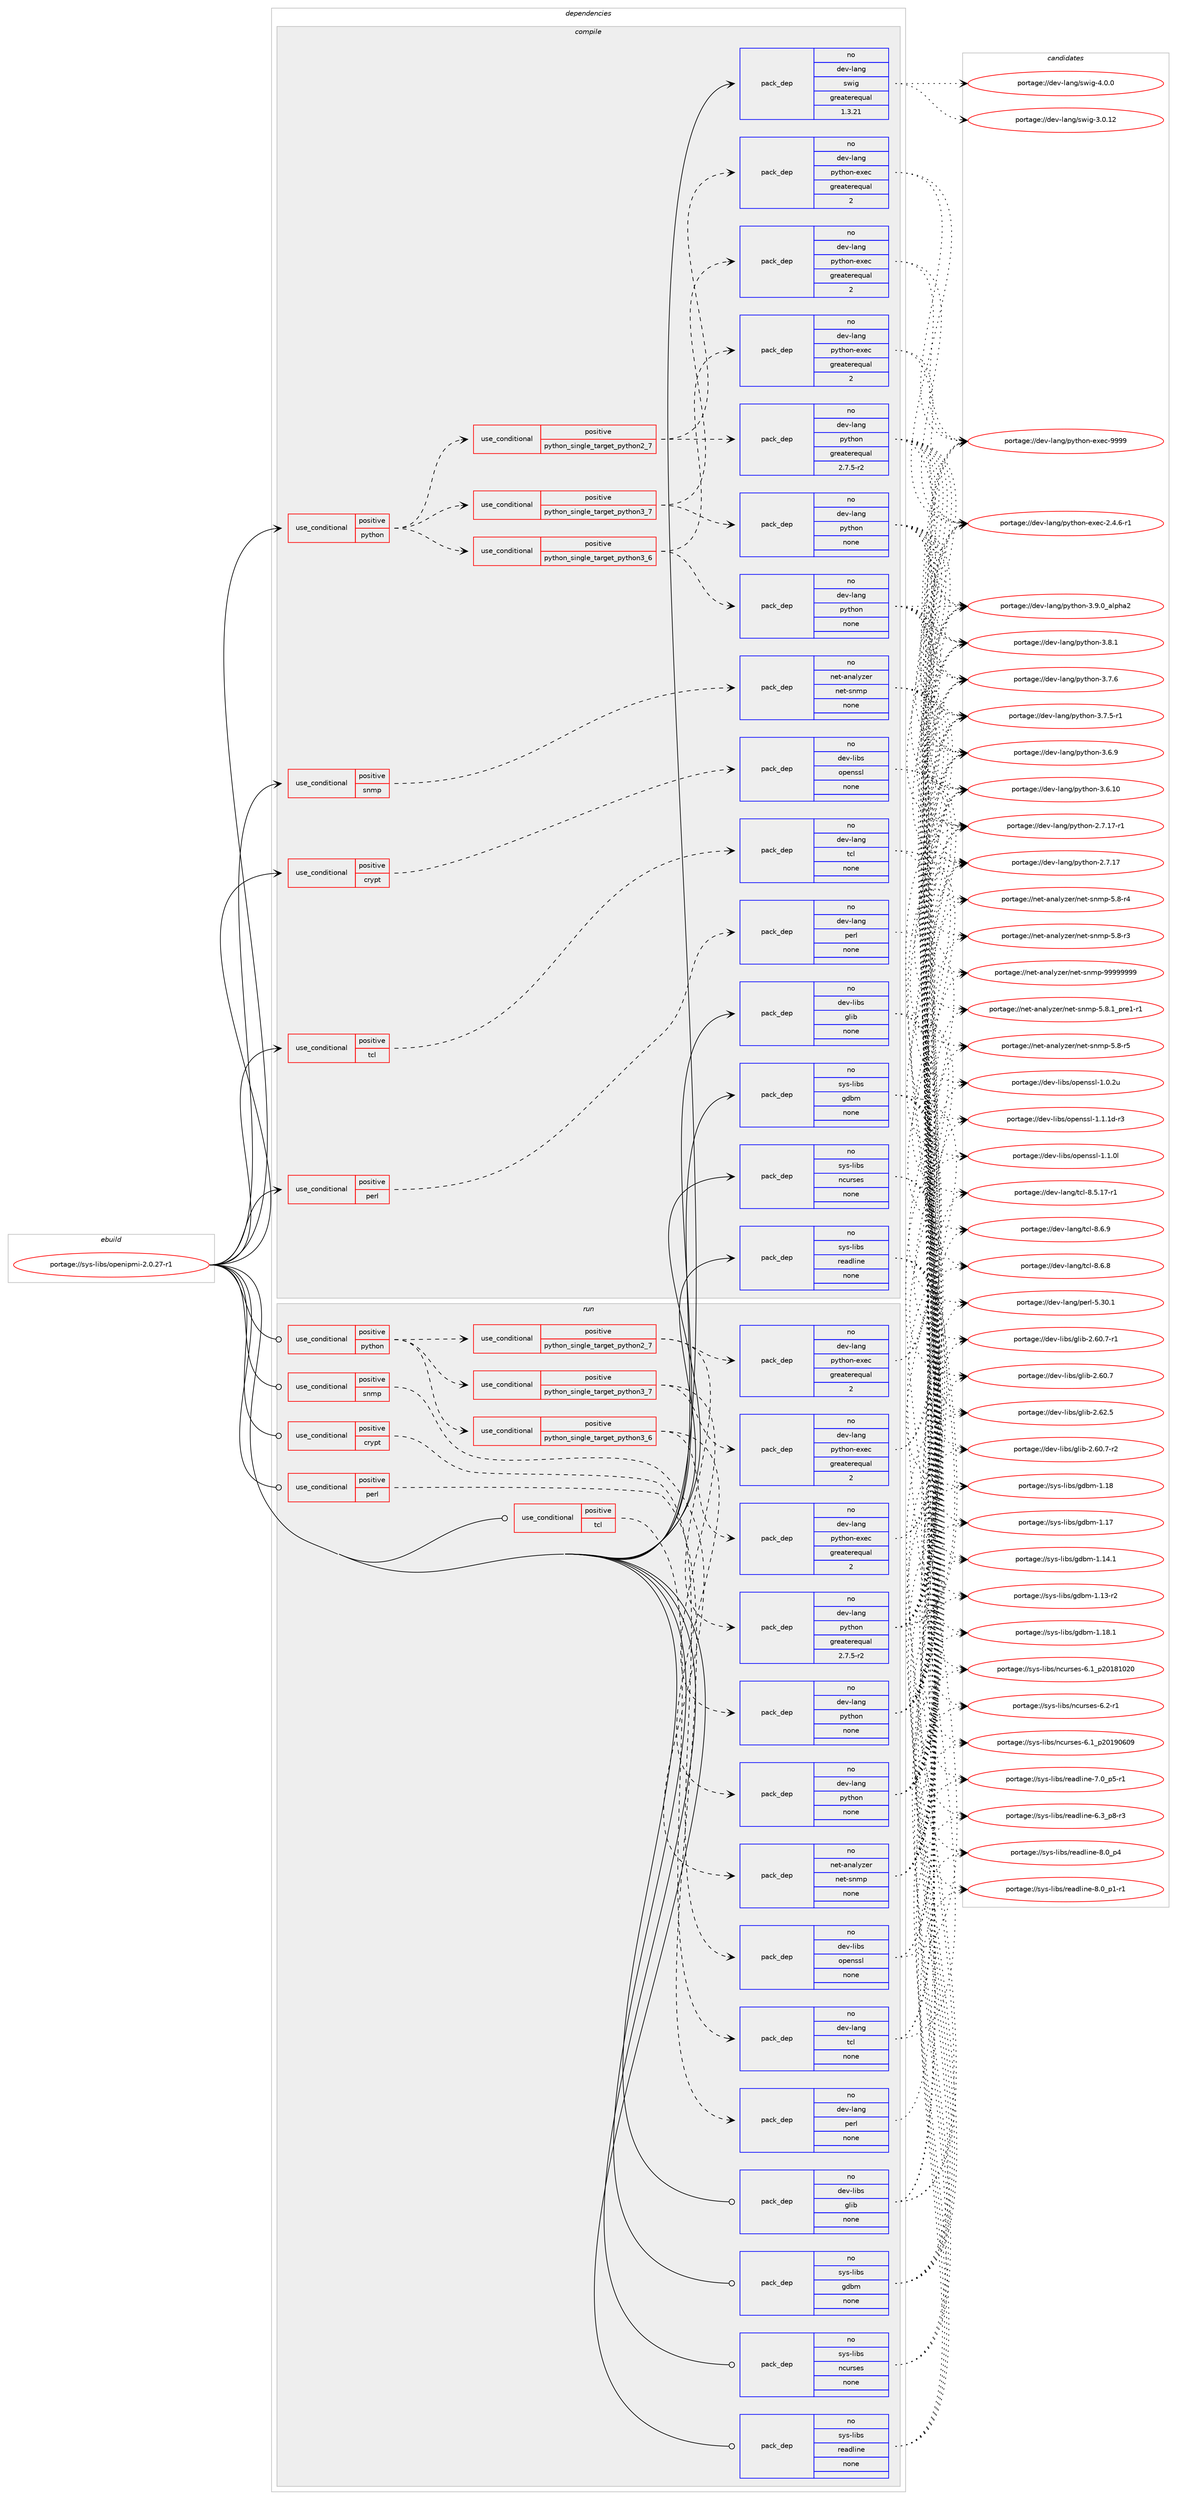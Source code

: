 digraph prolog {

# *************
# Graph options
# *************

newrank=true;
concentrate=true;
compound=true;
graph [rankdir=LR,fontname=Helvetica,fontsize=10,ranksep=1.5];#, ranksep=2.5, nodesep=0.2];
edge  [arrowhead=vee];
node  [fontname=Helvetica,fontsize=10];

# **********
# The ebuild
# **********

subgraph cluster_leftcol {
color=gray;
rank=same;
label=<<i>ebuild</i>>;
id [label="portage://sys-libs/openipmi-2.0.27-r1", color=red, width=4, href="../sys-libs/openipmi-2.0.27-r1.svg"];
}

# ****************
# The dependencies
# ****************

subgraph cluster_midcol {
color=gray;
label=<<i>dependencies</i>>;
subgraph cluster_compile {
fillcolor="#eeeeee";
style=filled;
label=<<i>compile</i>>;
subgraph cond5184 {
dependency29514 [label=<<TABLE BORDER="0" CELLBORDER="1" CELLSPACING="0" CELLPADDING="4"><TR><TD ROWSPAN="3" CELLPADDING="10">use_conditional</TD></TR><TR><TD>positive</TD></TR><TR><TD>crypt</TD></TR></TABLE>>, shape=none, color=red];
subgraph pack23603 {
dependency29515 [label=<<TABLE BORDER="0" CELLBORDER="1" CELLSPACING="0" CELLPADDING="4" WIDTH="220"><TR><TD ROWSPAN="6" CELLPADDING="30">pack_dep</TD></TR><TR><TD WIDTH="110">no</TD></TR><TR><TD>dev-libs</TD></TR><TR><TD>openssl</TD></TR><TR><TD>none</TD></TR><TR><TD></TD></TR></TABLE>>, shape=none, color=blue];
}
dependency29514:e -> dependency29515:w [weight=20,style="dashed",arrowhead="vee"];
}
id:e -> dependency29514:w [weight=20,style="solid",arrowhead="vee"];
subgraph cond5185 {
dependency29516 [label=<<TABLE BORDER="0" CELLBORDER="1" CELLSPACING="0" CELLPADDING="4"><TR><TD ROWSPAN="3" CELLPADDING="10">use_conditional</TD></TR><TR><TD>positive</TD></TR><TR><TD>perl</TD></TR></TABLE>>, shape=none, color=red];
subgraph pack23604 {
dependency29517 [label=<<TABLE BORDER="0" CELLBORDER="1" CELLSPACING="0" CELLPADDING="4" WIDTH="220"><TR><TD ROWSPAN="6" CELLPADDING="30">pack_dep</TD></TR><TR><TD WIDTH="110">no</TD></TR><TR><TD>dev-lang</TD></TR><TR><TD>perl</TD></TR><TR><TD>none</TD></TR><TR><TD></TD></TR></TABLE>>, shape=none, color=blue];
}
dependency29516:e -> dependency29517:w [weight=20,style="dashed",arrowhead="vee"];
}
id:e -> dependency29516:w [weight=20,style="solid",arrowhead="vee"];
subgraph cond5186 {
dependency29518 [label=<<TABLE BORDER="0" CELLBORDER="1" CELLSPACING="0" CELLPADDING="4"><TR><TD ROWSPAN="3" CELLPADDING="10">use_conditional</TD></TR><TR><TD>positive</TD></TR><TR><TD>python</TD></TR></TABLE>>, shape=none, color=red];
subgraph cond5187 {
dependency29519 [label=<<TABLE BORDER="0" CELLBORDER="1" CELLSPACING="0" CELLPADDING="4"><TR><TD ROWSPAN="3" CELLPADDING="10">use_conditional</TD></TR><TR><TD>positive</TD></TR><TR><TD>python_single_target_python2_7</TD></TR></TABLE>>, shape=none, color=red];
subgraph pack23605 {
dependency29520 [label=<<TABLE BORDER="0" CELLBORDER="1" CELLSPACING="0" CELLPADDING="4" WIDTH="220"><TR><TD ROWSPAN="6" CELLPADDING="30">pack_dep</TD></TR><TR><TD WIDTH="110">no</TD></TR><TR><TD>dev-lang</TD></TR><TR><TD>python</TD></TR><TR><TD>greaterequal</TD></TR><TR><TD>2.7.5-r2</TD></TR></TABLE>>, shape=none, color=blue];
}
dependency29519:e -> dependency29520:w [weight=20,style="dashed",arrowhead="vee"];
subgraph pack23606 {
dependency29521 [label=<<TABLE BORDER="0" CELLBORDER="1" CELLSPACING="0" CELLPADDING="4" WIDTH="220"><TR><TD ROWSPAN="6" CELLPADDING="30">pack_dep</TD></TR><TR><TD WIDTH="110">no</TD></TR><TR><TD>dev-lang</TD></TR><TR><TD>python-exec</TD></TR><TR><TD>greaterequal</TD></TR><TR><TD>2</TD></TR></TABLE>>, shape=none, color=blue];
}
dependency29519:e -> dependency29521:w [weight=20,style="dashed",arrowhead="vee"];
}
dependency29518:e -> dependency29519:w [weight=20,style="dashed",arrowhead="vee"];
subgraph cond5188 {
dependency29522 [label=<<TABLE BORDER="0" CELLBORDER="1" CELLSPACING="0" CELLPADDING="4"><TR><TD ROWSPAN="3" CELLPADDING="10">use_conditional</TD></TR><TR><TD>positive</TD></TR><TR><TD>python_single_target_python3_6</TD></TR></TABLE>>, shape=none, color=red];
subgraph pack23607 {
dependency29523 [label=<<TABLE BORDER="0" CELLBORDER="1" CELLSPACING="0" CELLPADDING="4" WIDTH="220"><TR><TD ROWSPAN="6" CELLPADDING="30">pack_dep</TD></TR><TR><TD WIDTH="110">no</TD></TR><TR><TD>dev-lang</TD></TR><TR><TD>python</TD></TR><TR><TD>none</TD></TR><TR><TD></TD></TR></TABLE>>, shape=none, color=blue];
}
dependency29522:e -> dependency29523:w [weight=20,style="dashed",arrowhead="vee"];
subgraph pack23608 {
dependency29524 [label=<<TABLE BORDER="0" CELLBORDER="1" CELLSPACING="0" CELLPADDING="4" WIDTH="220"><TR><TD ROWSPAN="6" CELLPADDING="30">pack_dep</TD></TR><TR><TD WIDTH="110">no</TD></TR><TR><TD>dev-lang</TD></TR><TR><TD>python-exec</TD></TR><TR><TD>greaterequal</TD></TR><TR><TD>2</TD></TR></TABLE>>, shape=none, color=blue];
}
dependency29522:e -> dependency29524:w [weight=20,style="dashed",arrowhead="vee"];
}
dependency29518:e -> dependency29522:w [weight=20,style="dashed",arrowhead="vee"];
subgraph cond5189 {
dependency29525 [label=<<TABLE BORDER="0" CELLBORDER="1" CELLSPACING="0" CELLPADDING="4"><TR><TD ROWSPAN="3" CELLPADDING="10">use_conditional</TD></TR><TR><TD>positive</TD></TR><TR><TD>python_single_target_python3_7</TD></TR></TABLE>>, shape=none, color=red];
subgraph pack23609 {
dependency29526 [label=<<TABLE BORDER="0" CELLBORDER="1" CELLSPACING="0" CELLPADDING="4" WIDTH="220"><TR><TD ROWSPAN="6" CELLPADDING="30">pack_dep</TD></TR><TR><TD WIDTH="110">no</TD></TR><TR><TD>dev-lang</TD></TR><TR><TD>python</TD></TR><TR><TD>none</TD></TR><TR><TD></TD></TR></TABLE>>, shape=none, color=blue];
}
dependency29525:e -> dependency29526:w [weight=20,style="dashed",arrowhead="vee"];
subgraph pack23610 {
dependency29527 [label=<<TABLE BORDER="0" CELLBORDER="1" CELLSPACING="0" CELLPADDING="4" WIDTH="220"><TR><TD ROWSPAN="6" CELLPADDING="30">pack_dep</TD></TR><TR><TD WIDTH="110">no</TD></TR><TR><TD>dev-lang</TD></TR><TR><TD>python-exec</TD></TR><TR><TD>greaterequal</TD></TR><TR><TD>2</TD></TR></TABLE>>, shape=none, color=blue];
}
dependency29525:e -> dependency29527:w [weight=20,style="dashed",arrowhead="vee"];
}
dependency29518:e -> dependency29525:w [weight=20,style="dashed",arrowhead="vee"];
}
id:e -> dependency29518:w [weight=20,style="solid",arrowhead="vee"];
subgraph cond5190 {
dependency29528 [label=<<TABLE BORDER="0" CELLBORDER="1" CELLSPACING="0" CELLPADDING="4"><TR><TD ROWSPAN="3" CELLPADDING="10">use_conditional</TD></TR><TR><TD>positive</TD></TR><TR><TD>snmp</TD></TR></TABLE>>, shape=none, color=red];
subgraph pack23611 {
dependency29529 [label=<<TABLE BORDER="0" CELLBORDER="1" CELLSPACING="0" CELLPADDING="4" WIDTH="220"><TR><TD ROWSPAN="6" CELLPADDING="30">pack_dep</TD></TR><TR><TD WIDTH="110">no</TD></TR><TR><TD>net-analyzer</TD></TR><TR><TD>net-snmp</TD></TR><TR><TD>none</TD></TR><TR><TD></TD></TR></TABLE>>, shape=none, color=blue];
}
dependency29528:e -> dependency29529:w [weight=20,style="dashed",arrowhead="vee"];
}
id:e -> dependency29528:w [weight=20,style="solid",arrowhead="vee"];
subgraph cond5191 {
dependency29530 [label=<<TABLE BORDER="0" CELLBORDER="1" CELLSPACING="0" CELLPADDING="4"><TR><TD ROWSPAN="3" CELLPADDING="10">use_conditional</TD></TR><TR><TD>positive</TD></TR><TR><TD>tcl</TD></TR></TABLE>>, shape=none, color=red];
subgraph pack23612 {
dependency29531 [label=<<TABLE BORDER="0" CELLBORDER="1" CELLSPACING="0" CELLPADDING="4" WIDTH="220"><TR><TD ROWSPAN="6" CELLPADDING="30">pack_dep</TD></TR><TR><TD WIDTH="110">no</TD></TR><TR><TD>dev-lang</TD></TR><TR><TD>tcl</TD></TR><TR><TD>none</TD></TR><TR><TD></TD></TR></TABLE>>, shape=none, color=blue];
}
dependency29530:e -> dependency29531:w [weight=20,style="dashed",arrowhead="vee"];
}
id:e -> dependency29530:w [weight=20,style="solid",arrowhead="vee"];
subgraph pack23613 {
dependency29532 [label=<<TABLE BORDER="0" CELLBORDER="1" CELLSPACING="0" CELLPADDING="4" WIDTH="220"><TR><TD ROWSPAN="6" CELLPADDING="30">pack_dep</TD></TR><TR><TD WIDTH="110">no</TD></TR><TR><TD>dev-lang</TD></TR><TR><TD>swig</TD></TR><TR><TD>greaterequal</TD></TR><TR><TD>1.3.21</TD></TR></TABLE>>, shape=none, color=blue];
}
id:e -> dependency29532:w [weight=20,style="solid",arrowhead="vee"];
subgraph pack23614 {
dependency29533 [label=<<TABLE BORDER="0" CELLBORDER="1" CELLSPACING="0" CELLPADDING="4" WIDTH="220"><TR><TD ROWSPAN="6" CELLPADDING="30">pack_dep</TD></TR><TR><TD WIDTH="110">no</TD></TR><TR><TD>dev-libs</TD></TR><TR><TD>glib</TD></TR><TR><TD>none</TD></TR><TR><TD></TD></TR></TABLE>>, shape=none, color=blue];
}
id:e -> dependency29533:w [weight=20,style="solid",arrowhead="vee"];
subgraph pack23615 {
dependency29534 [label=<<TABLE BORDER="0" CELLBORDER="1" CELLSPACING="0" CELLPADDING="4" WIDTH="220"><TR><TD ROWSPAN="6" CELLPADDING="30">pack_dep</TD></TR><TR><TD WIDTH="110">no</TD></TR><TR><TD>sys-libs</TD></TR><TR><TD>gdbm</TD></TR><TR><TD>none</TD></TR><TR><TD></TD></TR></TABLE>>, shape=none, color=blue];
}
id:e -> dependency29534:w [weight=20,style="solid",arrowhead="vee"];
subgraph pack23616 {
dependency29535 [label=<<TABLE BORDER="0" CELLBORDER="1" CELLSPACING="0" CELLPADDING="4" WIDTH="220"><TR><TD ROWSPAN="6" CELLPADDING="30">pack_dep</TD></TR><TR><TD WIDTH="110">no</TD></TR><TR><TD>sys-libs</TD></TR><TR><TD>ncurses</TD></TR><TR><TD>none</TD></TR><TR><TD></TD></TR></TABLE>>, shape=none, color=blue];
}
id:e -> dependency29535:w [weight=20,style="solid",arrowhead="vee"];
subgraph pack23617 {
dependency29536 [label=<<TABLE BORDER="0" CELLBORDER="1" CELLSPACING="0" CELLPADDING="4" WIDTH="220"><TR><TD ROWSPAN="6" CELLPADDING="30">pack_dep</TD></TR><TR><TD WIDTH="110">no</TD></TR><TR><TD>sys-libs</TD></TR><TR><TD>readline</TD></TR><TR><TD>none</TD></TR><TR><TD></TD></TR></TABLE>>, shape=none, color=blue];
}
id:e -> dependency29536:w [weight=20,style="solid",arrowhead="vee"];
}
subgraph cluster_compileandrun {
fillcolor="#eeeeee";
style=filled;
label=<<i>compile and run</i>>;
}
subgraph cluster_run {
fillcolor="#eeeeee";
style=filled;
label=<<i>run</i>>;
subgraph cond5192 {
dependency29537 [label=<<TABLE BORDER="0" CELLBORDER="1" CELLSPACING="0" CELLPADDING="4"><TR><TD ROWSPAN="3" CELLPADDING="10">use_conditional</TD></TR><TR><TD>positive</TD></TR><TR><TD>crypt</TD></TR></TABLE>>, shape=none, color=red];
subgraph pack23618 {
dependency29538 [label=<<TABLE BORDER="0" CELLBORDER="1" CELLSPACING="0" CELLPADDING="4" WIDTH="220"><TR><TD ROWSPAN="6" CELLPADDING="30">pack_dep</TD></TR><TR><TD WIDTH="110">no</TD></TR><TR><TD>dev-libs</TD></TR><TR><TD>openssl</TD></TR><TR><TD>none</TD></TR><TR><TD></TD></TR></TABLE>>, shape=none, color=blue];
}
dependency29537:e -> dependency29538:w [weight=20,style="dashed",arrowhead="vee"];
}
id:e -> dependency29537:w [weight=20,style="solid",arrowhead="odot"];
subgraph cond5193 {
dependency29539 [label=<<TABLE BORDER="0" CELLBORDER="1" CELLSPACING="0" CELLPADDING="4"><TR><TD ROWSPAN="3" CELLPADDING="10">use_conditional</TD></TR><TR><TD>positive</TD></TR><TR><TD>perl</TD></TR></TABLE>>, shape=none, color=red];
subgraph pack23619 {
dependency29540 [label=<<TABLE BORDER="0" CELLBORDER="1" CELLSPACING="0" CELLPADDING="4" WIDTH="220"><TR><TD ROWSPAN="6" CELLPADDING="30">pack_dep</TD></TR><TR><TD WIDTH="110">no</TD></TR><TR><TD>dev-lang</TD></TR><TR><TD>perl</TD></TR><TR><TD>none</TD></TR><TR><TD></TD></TR></TABLE>>, shape=none, color=blue];
}
dependency29539:e -> dependency29540:w [weight=20,style="dashed",arrowhead="vee"];
}
id:e -> dependency29539:w [weight=20,style="solid",arrowhead="odot"];
subgraph cond5194 {
dependency29541 [label=<<TABLE BORDER="0" CELLBORDER="1" CELLSPACING="0" CELLPADDING="4"><TR><TD ROWSPAN="3" CELLPADDING="10">use_conditional</TD></TR><TR><TD>positive</TD></TR><TR><TD>python</TD></TR></TABLE>>, shape=none, color=red];
subgraph cond5195 {
dependency29542 [label=<<TABLE BORDER="0" CELLBORDER="1" CELLSPACING="0" CELLPADDING="4"><TR><TD ROWSPAN="3" CELLPADDING="10">use_conditional</TD></TR><TR><TD>positive</TD></TR><TR><TD>python_single_target_python2_7</TD></TR></TABLE>>, shape=none, color=red];
subgraph pack23620 {
dependency29543 [label=<<TABLE BORDER="0" CELLBORDER="1" CELLSPACING="0" CELLPADDING="4" WIDTH="220"><TR><TD ROWSPAN="6" CELLPADDING="30">pack_dep</TD></TR><TR><TD WIDTH="110">no</TD></TR><TR><TD>dev-lang</TD></TR><TR><TD>python</TD></TR><TR><TD>greaterequal</TD></TR><TR><TD>2.7.5-r2</TD></TR></TABLE>>, shape=none, color=blue];
}
dependency29542:e -> dependency29543:w [weight=20,style="dashed",arrowhead="vee"];
subgraph pack23621 {
dependency29544 [label=<<TABLE BORDER="0" CELLBORDER="1" CELLSPACING="0" CELLPADDING="4" WIDTH="220"><TR><TD ROWSPAN="6" CELLPADDING="30">pack_dep</TD></TR><TR><TD WIDTH="110">no</TD></TR><TR><TD>dev-lang</TD></TR><TR><TD>python-exec</TD></TR><TR><TD>greaterequal</TD></TR><TR><TD>2</TD></TR></TABLE>>, shape=none, color=blue];
}
dependency29542:e -> dependency29544:w [weight=20,style="dashed",arrowhead="vee"];
}
dependency29541:e -> dependency29542:w [weight=20,style="dashed",arrowhead="vee"];
subgraph cond5196 {
dependency29545 [label=<<TABLE BORDER="0" CELLBORDER="1" CELLSPACING="0" CELLPADDING="4"><TR><TD ROWSPAN="3" CELLPADDING="10">use_conditional</TD></TR><TR><TD>positive</TD></TR><TR><TD>python_single_target_python3_6</TD></TR></TABLE>>, shape=none, color=red];
subgraph pack23622 {
dependency29546 [label=<<TABLE BORDER="0" CELLBORDER="1" CELLSPACING="0" CELLPADDING="4" WIDTH="220"><TR><TD ROWSPAN="6" CELLPADDING="30">pack_dep</TD></TR><TR><TD WIDTH="110">no</TD></TR><TR><TD>dev-lang</TD></TR><TR><TD>python</TD></TR><TR><TD>none</TD></TR><TR><TD></TD></TR></TABLE>>, shape=none, color=blue];
}
dependency29545:e -> dependency29546:w [weight=20,style="dashed",arrowhead="vee"];
subgraph pack23623 {
dependency29547 [label=<<TABLE BORDER="0" CELLBORDER="1" CELLSPACING="0" CELLPADDING="4" WIDTH="220"><TR><TD ROWSPAN="6" CELLPADDING="30">pack_dep</TD></TR><TR><TD WIDTH="110">no</TD></TR><TR><TD>dev-lang</TD></TR><TR><TD>python-exec</TD></TR><TR><TD>greaterequal</TD></TR><TR><TD>2</TD></TR></TABLE>>, shape=none, color=blue];
}
dependency29545:e -> dependency29547:w [weight=20,style="dashed",arrowhead="vee"];
}
dependency29541:e -> dependency29545:w [weight=20,style="dashed",arrowhead="vee"];
subgraph cond5197 {
dependency29548 [label=<<TABLE BORDER="0" CELLBORDER="1" CELLSPACING="0" CELLPADDING="4"><TR><TD ROWSPAN="3" CELLPADDING="10">use_conditional</TD></TR><TR><TD>positive</TD></TR><TR><TD>python_single_target_python3_7</TD></TR></TABLE>>, shape=none, color=red];
subgraph pack23624 {
dependency29549 [label=<<TABLE BORDER="0" CELLBORDER="1" CELLSPACING="0" CELLPADDING="4" WIDTH="220"><TR><TD ROWSPAN="6" CELLPADDING="30">pack_dep</TD></TR><TR><TD WIDTH="110">no</TD></TR><TR><TD>dev-lang</TD></TR><TR><TD>python</TD></TR><TR><TD>none</TD></TR><TR><TD></TD></TR></TABLE>>, shape=none, color=blue];
}
dependency29548:e -> dependency29549:w [weight=20,style="dashed",arrowhead="vee"];
subgraph pack23625 {
dependency29550 [label=<<TABLE BORDER="0" CELLBORDER="1" CELLSPACING="0" CELLPADDING="4" WIDTH="220"><TR><TD ROWSPAN="6" CELLPADDING="30">pack_dep</TD></TR><TR><TD WIDTH="110">no</TD></TR><TR><TD>dev-lang</TD></TR><TR><TD>python-exec</TD></TR><TR><TD>greaterequal</TD></TR><TR><TD>2</TD></TR></TABLE>>, shape=none, color=blue];
}
dependency29548:e -> dependency29550:w [weight=20,style="dashed",arrowhead="vee"];
}
dependency29541:e -> dependency29548:w [weight=20,style="dashed",arrowhead="vee"];
}
id:e -> dependency29541:w [weight=20,style="solid",arrowhead="odot"];
subgraph cond5198 {
dependency29551 [label=<<TABLE BORDER="0" CELLBORDER="1" CELLSPACING="0" CELLPADDING="4"><TR><TD ROWSPAN="3" CELLPADDING="10">use_conditional</TD></TR><TR><TD>positive</TD></TR><TR><TD>snmp</TD></TR></TABLE>>, shape=none, color=red];
subgraph pack23626 {
dependency29552 [label=<<TABLE BORDER="0" CELLBORDER="1" CELLSPACING="0" CELLPADDING="4" WIDTH="220"><TR><TD ROWSPAN="6" CELLPADDING="30">pack_dep</TD></TR><TR><TD WIDTH="110">no</TD></TR><TR><TD>net-analyzer</TD></TR><TR><TD>net-snmp</TD></TR><TR><TD>none</TD></TR><TR><TD></TD></TR></TABLE>>, shape=none, color=blue];
}
dependency29551:e -> dependency29552:w [weight=20,style="dashed",arrowhead="vee"];
}
id:e -> dependency29551:w [weight=20,style="solid",arrowhead="odot"];
subgraph cond5199 {
dependency29553 [label=<<TABLE BORDER="0" CELLBORDER="1" CELLSPACING="0" CELLPADDING="4"><TR><TD ROWSPAN="3" CELLPADDING="10">use_conditional</TD></TR><TR><TD>positive</TD></TR><TR><TD>tcl</TD></TR></TABLE>>, shape=none, color=red];
subgraph pack23627 {
dependency29554 [label=<<TABLE BORDER="0" CELLBORDER="1" CELLSPACING="0" CELLPADDING="4" WIDTH="220"><TR><TD ROWSPAN="6" CELLPADDING="30">pack_dep</TD></TR><TR><TD WIDTH="110">no</TD></TR><TR><TD>dev-lang</TD></TR><TR><TD>tcl</TD></TR><TR><TD>none</TD></TR><TR><TD></TD></TR></TABLE>>, shape=none, color=blue];
}
dependency29553:e -> dependency29554:w [weight=20,style="dashed",arrowhead="vee"];
}
id:e -> dependency29553:w [weight=20,style="solid",arrowhead="odot"];
subgraph pack23628 {
dependency29555 [label=<<TABLE BORDER="0" CELLBORDER="1" CELLSPACING="0" CELLPADDING="4" WIDTH="220"><TR><TD ROWSPAN="6" CELLPADDING="30">pack_dep</TD></TR><TR><TD WIDTH="110">no</TD></TR><TR><TD>dev-libs</TD></TR><TR><TD>glib</TD></TR><TR><TD>none</TD></TR><TR><TD></TD></TR></TABLE>>, shape=none, color=blue];
}
id:e -> dependency29555:w [weight=20,style="solid",arrowhead="odot"];
subgraph pack23629 {
dependency29556 [label=<<TABLE BORDER="0" CELLBORDER="1" CELLSPACING="0" CELLPADDING="4" WIDTH="220"><TR><TD ROWSPAN="6" CELLPADDING="30">pack_dep</TD></TR><TR><TD WIDTH="110">no</TD></TR><TR><TD>sys-libs</TD></TR><TR><TD>gdbm</TD></TR><TR><TD>none</TD></TR><TR><TD></TD></TR></TABLE>>, shape=none, color=blue];
}
id:e -> dependency29556:w [weight=20,style="solid",arrowhead="odot"];
subgraph pack23630 {
dependency29557 [label=<<TABLE BORDER="0" CELLBORDER="1" CELLSPACING="0" CELLPADDING="4" WIDTH="220"><TR><TD ROWSPAN="6" CELLPADDING="30">pack_dep</TD></TR><TR><TD WIDTH="110">no</TD></TR><TR><TD>sys-libs</TD></TR><TR><TD>ncurses</TD></TR><TR><TD>none</TD></TR><TR><TD></TD></TR></TABLE>>, shape=none, color=blue];
}
id:e -> dependency29557:w [weight=20,style="solid",arrowhead="odot"];
subgraph pack23631 {
dependency29558 [label=<<TABLE BORDER="0" CELLBORDER="1" CELLSPACING="0" CELLPADDING="4" WIDTH="220"><TR><TD ROWSPAN="6" CELLPADDING="30">pack_dep</TD></TR><TR><TD WIDTH="110">no</TD></TR><TR><TD>sys-libs</TD></TR><TR><TD>readline</TD></TR><TR><TD>none</TD></TR><TR><TD></TD></TR></TABLE>>, shape=none, color=blue];
}
id:e -> dependency29558:w [weight=20,style="solid",arrowhead="odot"];
}
}

# **************
# The candidates
# **************

subgraph cluster_choices {
rank=same;
color=gray;
label=<<i>candidates</i>>;

subgraph choice23603 {
color=black;
nodesep=1;
choice1001011184510810598115471111121011101151151084549464946491004511451 [label="portage://dev-libs/openssl-1.1.1d-r3", color=red, width=4,href="../dev-libs/openssl-1.1.1d-r3.svg"];
choice100101118451081059811547111112101110115115108454946494648108 [label="portage://dev-libs/openssl-1.1.0l", color=red, width=4,href="../dev-libs/openssl-1.1.0l.svg"];
choice100101118451081059811547111112101110115115108454946484650117 [label="portage://dev-libs/openssl-1.0.2u", color=red, width=4,href="../dev-libs/openssl-1.0.2u.svg"];
dependency29515:e -> choice1001011184510810598115471111121011101151151084549464946491004511451:w [style=dotted,weight="100"];
dependency29515:e -> choice100101118451081059811547111112101110115115108454946494648108:w [style=dotted,weight="100"];
dependency29515:e -> choice100101118451081059811547111112101110115115108454946484650117:w [style=dotted,weight="100"];
}
subgraph choice23604 {
color=black;
nodesep=1;
choice10010111845108971101034711210111410845534651484649 [label="portage://dev-lang/perl-5.30.1", color=red, width=4,href="../dev-lang/perl-5.30.1.svg"];
dependency29517:e -> choice10010111845108971101034711210111410845534651484649:w [style=dotted,weight="100"];
}
subgraph choice23605 {
color=black;
nodesep=1;
choice10010111845108971101034711212111610411111045514657464895971081121049750 [label="portage://dev-lang/python-3.9.0_alpha2", color=red, width=4,href="../dev-lang/python-3.9.0_alpha2.svg"];
choice100101118451089711010347112121116104111110455146564649 [label="portage://dev-lang/python-3.8.1", color=red, width=4,href="../dev-lang/python-3.8.1.svg"];
choice100101118451089711010347112121116104111110455146554654 [label="portage://dev-lang/python-3.7.6", color=red, width=4,href="../dev-lang/python-3.7.6.svg"];
choice1001011184510897110103471121211161041111104551465546534511449 [label="portage://dev-lang/python-3.7.5-r1", color=red, width=4,href="../dev-lang/python-3.7.5-r1.svg"];
choice100101118451089711010347112121116104111110455146544657 [label="portage://dev-lang/python-3.6.9", color=red, width=4,href="../dev-lang/python-3.6.9.svg"];
choice10010111845108971101034711212111610411111045514654464948 [label="portage://dev-lang/python-3.6.10", color=red, width=4,href="../dev-lang/python-3.6.10.svg"];
choice100101118451089711010347112121116104111110455046554649554511449 [label="portage://dev-lang/python-2.7.17-r1", color=red, width=4,href="../dev-lang/python-2.7.17-r1.svg"];
choice10010111845108971101034711212111610411111045504655464955 [label="portage://dev-lang/python-2.7.17", color=red, width=4,href="../dev-lang/python-2.7.17.svg"];
dependency29520:e -> choice10010111845108971101034711212111610411111045514657464895971081121049750:w [style=dotted,weight="100"];
dependency29520:e -> choice100101118451089711010347112121116104111110455146564649:w [style=dotted,weight="100"];
dependency29520:e -> choice100101118451089711010347112121116104111110455146554654:w [style=dotted,weight="100"];
dependency29520:e -> choice1001011184510897110103471121211161041111104551465546534511449:w [style=dotted,weight="100"];
dependency29520:e -> choice100101118451089711010347112121116104111110455146544657:w [style=dotted,weight="100"];
dependency29520:e -> choice10010111845108971101034711212111610411111045514654464948:w [style=dotted,weight="100"];
dependency29520:e -> choice100101118451089711010347112121116104111110455046554649554511449:w [style=dotted,weight="100"];
dependency29520:e -> choice10010111845108971101034711212111610411111045504655464955:w [style=dotted,weight="100"];
}
subgraph choice23606 {
color=black;
nodesep=1;
choice10010111845108971101034711212111610411111045101120101994557575757 [label="portage://dev-lang/python-exec-9999", color=red, width=4,href="../dev-lang/python-exec-9999.svg"];
choice10010111845108971101034711212111610411111045101120101994550465246544511449 [label="portage://dev-lang/python-exec-2.4.6-r1", color=red, width=4,href="../dev-lang/python-exec-2.4.6-r1.svg"];
dependency29521:e -> choice10010111845108971101034711212111610411111045101120101994557575757:w [style=dotted,weight="100"];
dependency29521:e -> choice10010111845108971101034711212111610411111045101120101994550465246544511449:w [style=dotted,weight="100"];
}
subgraph choice23607 {
color=black;
nodesep=1;
choice10010111845108971101034711212111610411111045514657464895971081121049750 [label="portage://dev-lang/python-3.9.0_alpha2", color=red, width=4,href="../dev-lang/python-3.9.0_alpha2.svg"];
choice100101118451089711010347112121116104111110455146564649 [label="portage://dev-lang/python-3.8.1", color=red, width=4,href="../dev-lang/python-3.8.1.svg"];
choice100101118451089711010347112121116104111110455146554654 [label="portage://dev-lang/python-3.7.6", color=red, width=4,href="../dev-lang/python-3.7.6.svg"];
choice1001011184510897110103471121211161041111104551465546534511449 [label="portage://dev-lang/python-3.7.5-r1", color=red, width=4,href="../dev-lang/python-3.7.5-r1.svg"];
choice100101118451089711010347112121116104111110455146544657 [label="portage://dev-lang/python-3.6.9", color=red, width=4,href="../dev-lang/python-3.6.9.svg"];
choice10010111845108971101034711212111610411111045514654464948 [label="portage://dev-lang/python-3.6.10", color=red, width=4,href="../dev-lang/python-3.6.10.svg"];
choice100101118451089711010347112121116104111110455046554649554511449 [label="portage://dev-lang/python-2.7.17-r1", color=red, width=4,href="../dev-lang/python-2.7.17-r1.svg"];
choice10010111845108971101034711212111610411111045504655464955 [label="portage://dev-lang/python-2.7.17", color=red, width=4,href="../dev-lang/python-2.7.17.svg"];
dependency29523:e -> choice10010111845108971101034711212111610411111045514657464895971081121049750:w [style=dotted,weight="100"];
dependency29523:e -> choice100101118451089711010347112121116104111110455146564649:w [style=dotted,weight="100"];
dependency29523:e -> choice100101118451089711010347112121116104111110455146554654:w [style=dotted,weight="100"];
dependency29523:e -> choice1001011184510897110103471121211161041111104551465546534511449:w [style=dotted,weight="100"];
dependency29523:e -> choice100101118451089711010347112121116104111110455146544657:w [style=dotted,weight="100"];
dependency29523:e -> choice10010111845108971101034711212111610411111045514654464948:w [style=dotted,weight="100"];
dependency29523:e -> choice100101118451089711010347112121116104111110455046554649554511449:w [style=dotted,weight="100"];
dependency29523:e -> choice10010111845108971101034711212111610411111045504655464955:w [style=dotted,weight="100"];
}
subgraph choice23608 {
color=black;
nodesep=1;
choice10010111845108971101034711212111610411111045101120101994557575757 [label="portage://dev-lang/python-exec-9999", color=red, width=4,href="../dev-lang/python-exec-9999.svg"];
choice10010111845108971101034711212111610411111045101120101994550465246544511449 [label="portage://dev-lang/python-exec-2.4.6-r1", color=red, width=4,href="../dev-lang/python-exec-2.4.6-r1.svg"];
dependency29524:e -> choice10010111845108971101034711212111610411111045101120101994557575757:w [style=dotted,weight="100"];
dependency29524:e -> choice10010111845108971101034711212111610411111045101120101994550465246544511449:w [style=dotted,weight="100"];
}
subgraph choice23609 {
color=black;
nodesep=1;
choice10010111845108971101034711212111610411111045514657464895971081121049750 [label="portage://dev-lang/python-3.9.0_alpha2", color=red, width=4,href="../dev-lang/python-3.9.0_alpha2.svg"];
choice100101118451089711010347112121116104111110455146564649 [label="portage://dev-lang/python-3.8.1", color=red, width=4,href="../dev-lang/python-3.8.1.svg"];
choice100101118451089711010347112121116104111110455146554654 [label="portage://dev-lang/python-3.7.6", color=red, width=4,href="../dev-lang/python-3.7.6.svg"];
choice1001011184510897110103471121211161041111104551465546534511449 [label="portage://dev-lang/python-3.7.5-r1", color=red, width=4,href="../dev-lang/python-3.7.5-r1.svg"];
choice100101118451089711010347112121116104111110455146544657 [label="portage://dev-lang/python-3.6.9", color=red, width=4,href="../dev-lang/python-3.6.9.svg"];
choice10010111845108971101034711212111610411111045514654464948 [label="portage://dev-lang/python-3.6.10", color=red, width=4,href="../dev-lang/python-3.6.10.svg"];
choice100101118451089711010347112121116104111110455046554649554511449 [label="portage://dev-lang/python-2.7.17-r1", color=red, width=4,href="../dev-lang/python-2.7.17-r1.svg"];
choice10010111845108971101034711212111610411111045504655464955 [label="portage://dev-lang/python-2.7.17", color=red, width=4,href="../dev-lang/python-2.7.17.svg"];
dependency29526:e -> choice10010111845108971101034711212111610411111045514657464895971081121049750:w [style=dotted,weight="100"];
dependency29526:e -> choice100101118451089711010347112121116104111110455146564649:w [style=dotted,weight="100"];
dependency29526:e -> choice100101118451089711010347112121116104111110455146554654:w [style=dotted,weight="100"];
dependency29526:e -> choice1001011184510897110103471121211161041111104551465546534511449:w [style=dotted,weight="100"];
dependency29526:e -> choice100101118451089711010347112121116104111110455146544657:w [style=dotted,weight="100"];
dependency29526:e -> choice10010111845108971101034711212111610411111045514654464948:w [style=dotted,weight="100"];
dependency29526:e -> choice100101118451089711010347112121116104111110455046554649554511449:w [style=dotted,weight="100"];
dependency29526:e -> choice10010111845108971101034711212111610411111045504655464955:w [style=dotted,weight="100"];
}
subgraph choice23610 {
color=black;
nodesep=1;
choice10010111845108971101034711212111610411111045101120101994557575757 [label="portage://dev-lang/python-exec-9999", color=red, width=4,href="../dev-lang/python-exec-9999.svg"];
choice10010111845108971101034711212111610411111045101120101994550465246544511449 [label="portage://dev-lang/python-exec-2.4.6-r1", color=red, width=4,href="../dev-lang/python-exec-2.4.6-r1.svg"];
dependency29527:e -> choice10010111845108971101034711212111610411111045101120101994557575757:w [style=dotted,weight="100"];
dependency29527:e -> choice10010111845108971101034711212111610411111045101120101994550465246544511449:w [style=dotted,weight="100"];
}
subgraph choice23611 {
color=black;
nodesep=1;
choice1101011164597110971081211221011144711010111645115110109112455757575757575757 [label="portage://net-analyzer/net-snmp-99999999", color=red, width=4,href="../net-analyzer/net-snmp-99999999.svg"];
choice110101116459711097108121122101114471101011164511511010911245534656464995112114101494511449 [label="portage://net-analyzer/net-snmp-5.8.1_pre1-r1", color=red, width=4,href="../net-analyzer/net-snmp-5.8.1_pre1-r1.svg"];
choice1101011164597110971081211221011144711010111645115110109112455346564511453 [label="portage://net-analyzer/net-snmp-5.8-r5", color=red, width=4,href="../net-analyzer/net-snmp-5.8-r5.svg"];
choice1101011164597110971081211221011144711010111645115110109112455346564511452 [label="portage://net-analyzer/net-snmp-5.8-r4", color=red, width=4,href="../net-analyzer/net-snmp-5.8-r4.svg"];
choice1101011164597110971081211221011144711010111645115110109112455346564511451 [label="portage://net-analyzer/net-snmp-5.8-r3", color=red, width=4,href="../net-analyzer/net-snmp-5.8-r3.svg"];
dependency29529:e -> choice1101011164597110971081211221011144711010111645115110109112455757575757575757:w [style=dotted,weight="100"];
dependency29529:e -> choice110101116459711097108121122101114471101011164511511010911245534656464995112114101494511449:w [style=dotted,weight="100"];
dependency29529:e -> choice1101011164597110971081211221011144711010111645115110109112455346564511453:w [style=dotted,weight="100"];
dependency29529:e -> choice1101011164597110971081211221011144711010111645115110109112455346564511452:w [style=dotted,weight="100"];
dependency29529:e -> choice1101011164597110971081211221011144711010111645115110109112455346564511451:w [style=dotted,weight="100"];
}
subgraph choice23612 {
color=black;
nodesep=1;
choice10010111845108971101034711699108455646544657 [label="portage://dev-lang/tcl-8.6.9", color=red, width=4,href="../dev-lang/tcl-8.6.9.svg"];
choice10010111845108971101034711699108455646544656 [label="portage://dev-lang/tcl-8.6.8", color=red, width=4,href="../dev-lang/tcl-8.6.8.svg"];
choice10010111845108971101034711699108455646534649554511449 [label="portage://dev-lang/tcl-8.5.17-r1", color=red, width=4,href="../dev-lang/tcl-8.5.17-r1.svg"];
dependency29531:e -> choice10010111845108971101034711699108455646544657:w [style=dotted,weight="100"];
dependency29531:e -> choice10010111845108971101034711699108455646544656:w [style=dotted,weight="100"];
dependency29531:e -> choice10010111845108971101034711699108455646534649554511449:w [style=dotted,weight="100"];
}
subgraph choice23613 {
color=black;
nodesep=1;
choice100101118451089711010347115119105103455246484648 [label="portage://dev-lang/swig-4.0.0", color=red, width=4,href="../dev-lang/swig-4.0.0.svg"];
choice10010111845108971101034711511910510345514648464950 [label="portage://dev-lang/swig-3.0.12", color=red, width=4,href="../dev-lang/swig-3.0.12.svg"];
dependency29532:e -> choice100101118451089711010347115119105103455246484648:w [style=dotted,weight="100"];
dependency29532:e -> choice10010111845108971101034711511910510345514648464950:w [style=dotted,weight="100"];
}
subgraph choice23614 {
color=black;
nodesep=1;
choice1001011184510810598115471031081059845504654504653 [label="portage://dev-libs/glib-2.62.5", color=red, width=4,href="../dev-libs/glib-2.62.5.svg"];
choice10010111845108105981154710310810598455046544846554511450 [label="portage://dev-libs/glib-2.60.7-r2", color=red, width=4,href="../dev-libs/glib-2.60.7-r2.svg"];
choice10010111845108105981154710310810598455046544846554511449 [label="portage://dev-libs/glib-2.60.7-r1", color=red, width=4,href="../dev-libs/glib-2.60.7-r1.svg"];
choice1001011184510810598115471031081059845504654484655 [label="portage://dev-libs/glib-2.60.7", color=red, width=4,href="../dev-libs/glib-2.60.7.svg"];
dependency29533:e -> choice1001011184510810598115471031081059845504654504653:w [style=dotted,weight="100"];
dependency29533:e -> choice10010111845108105981154710310810598455046544846554511450:w [style=dotted,weight="100"];
dependency29533:e -> choice10010111845108105981154710310810598455046544846554511449:w [style=dotted,weight="100"];
dependency29533:e -> choice1001011184510810598115471031081059845504654484655:w [style=dotted,weight="100"];
}
subgraph choice23615 {
color=black;
nodesep=1;
choice1151211154510810598115471031009810945494649564649 [label="portage://sys-libs/gdbm-1.18.1", color=red, width=4,href="../sys-libs/gdbm-1.18.1.svg"];
choice115121115451081059811547103100981094549464956 [label="portage://sys-libs/gdbm-1.18", color=red, width=4,href="../sys-libs/gdbm-1.18.svg"];
choice115121115451081059811547103100981094549464955 [label="portage://sys-libs/gdbm-1.17", color=red, width=4,href="../sys-libs/gdbm-1.17.svg"];
choice1151211154510810598115471031009810945494649524649 [label="portage://sys-libs/gdbm-1.14.1", color=red, width=4,href="../sys-libs/gdbm-1.14.1.svg"];
choice1151211154510810598115471031009810945494649514511450 [label="portage://sys-libs/gdbm-1.13-r2", color=red, width=4,href="../sys-libs/gdbm-1.13-r2.svg"];
dependency29534:e -> choice1151211154510810598115471031009810945494649564649:w [style=dotted,weight="100"];
dependency29534:e -> choice115121115451081059811547103100981094549464956:w [style=dotted,weight="100"];
dependency29534:e -> choice115121115451081059811547103100981094549464955:w [style=dotted,weight="100"];
dependency29534:e -> choice1151211154510810598115471031009810945494649524649:w [style=dotted,weight="100"];
dependency29534:e -> choice1151211154510810598115471031009810945494649514511450:w [style=dotted,weight="100"];
}
subgraph choice23616 {
color=black;
nodesep=1;
choice11512111545108105981154711099117114115101115455446504511449 [label="portage://sys-libs/ncurses-6.2-r1", color=red, width=4,href="../sys-libs/ncurses-6.2-r1.svg"];
choice1151211154510810598115471109911711411510111545544649951125048495748544857 [label="portage://sys-libs/ncurses-6.1_p20190609", color=red, width=4,href="../sys-libs/ncurses-6.1_p20190609.svg"];
choice1151211154510810598115471109911711411510111545544649951125048495649485048 [label="portage://sys-libs/ncurses-6.1_p20181020", color=red, width=4,href="../sys-libs/ncurses-6.1_p20181020.svg"];
dependency29535:e -> choice11512111545108105981154711099117114115101115455446504511449:w [style=dotted,weight="100"];
dependency29535:e -> choice1151211154510810598115471109911711411510111545544649951125048495748544857:w [style=dotted,weight="100"];
dependency29535:e -> choice1151211154510810598115471109911711411510111545544649951125048495649485048:w [style=dotted,weight="100"];
}
subgraph choice23617 {
color=black;
nodesep=1;
choice11512111545108105981154711410197100108105110101455646489511252 [label="portage://sys-libs/readline-8.0_p4", color=red, width=4,href="../sys-libs/readline-8.0_p4.svg"];
choice115121115451081059811547114101971001081051101014556464895112494511449 [label="portage://sys-libs/readline-8.0_p1-r1", color=red, width=4,href="../sys-libs/readline-8.0_p1-r1.svg"];
choice115121115451081059811547114101971001081051101014555464895112534511449 [label="portage://sys-libs/readline-7.0_p5-r1", color=red, width=4,href="../sys-libs/readline-7.0_p5-r1.svg"];
choice115121115451081059811547114101971001081051101014554465195112564511451 [label="portage://sys-libs/readline-6.3_p8-r3", color=red, width=4,href="../sys-libs/readline-6.3_p8-r3.svg"];
dependency29536:e -> choice11512111545108105981154711410197100108105110101455646489511252:w [style=dotted,weight="100"];
dependency29536:e -> choice115121115451081059811547114101971001081051101014556464895112494511449:w [style=dotted,weight="100"];
dependency29536:e -> choice115121115451081059811547114101971001081051101014555464895112534511449:w [style=dotted,weight="100"];
dependency29536:e -> choice115121115451081059811547114101971001081051101014554465195112564511451:w [style=dotted,weight="100"];
}
subgraph choice23618 {
color=black;
nodesep=1;
choice1001011184510810598115471111121011101151151084549464946491004511451 [label="portage://dev-libs/openssl-1.1.1d-r3", color=red, width=4,href="../dev-libs/openssl-1.1.1d-r3.svg"];
choice100101118451081059811547111112101110115115108454946494648108 [label="portage://dev-libs/openssl-1.1.0l", color=red, width=4,href="../dev-libs/openssl-1.1.0l.svg"];
choice100101118451081059811547111112101110115115108454946484650117 [label="portage://dev-libs/openssl-1.0.2u", color=red, width=4,href="../dev-libs/openssl-1.0.2u.svg"];
dependency29538:e -> choice1001011184510810598115471111121011101151151084549464946491004511451:w [style=dotted,weight="100"];
dependency29538:e -> choice100101118451081059811547111112101110115115108454946494648108:w [style=dotted,weight="100"];
dependency29538:e -> choice100101118451081059811547111112101110115115108454946484650117:w [style=dotted,weight="100"];
}
subgraph choice23619 {
color=black;
nodesep=1;
choice10010111845108971101034711210111410845534651484649 [label="portage://dev-lang/perl-5.30.1", color=red, width=4,href="../dev-lang/perl-5.30.1.svg"];
dependency29540:e -> choice10010111845108971101034711210111410845534651484649:w [style=dotted,weight="100"];
}
subgraph choice23620 {
color=black;
nodesep=1;
choice10010111845108971101034711212111610411111045514657464895971081121049750 [label="portage://dev-lang/python-3.9.0_alpha2", color=red, width=4,href="../dev-lang/python-3.9.0_alpha2.svg"];
choice100101118451089711010347112121116104111110455146564649 [label="portage://dev-lang/python-3.8.1", color=red, width=4,href="../dev-lang/python-3.8.1.svg"];
choice100101118451089711010347112121116104111110455146554654 [label="portage://dev-lang/python-3.7.6", color=red, width=4,href="../dev-lang/python-3.7.6.svg"];
choice1001011184510897110103471121211161041111104551465546534511449 [label="portage://dev-lang/python-3.7.5-r1", color=red, width=4,href="../dev-lang/python-3.7.5-r1.svg"];
choice100101118451089711010347112121116104111110455146544657 [label="portage://dev-lang/python-3.6.9", color=red, width=4,href="../dev-lang/python-3.6.9.svg"];
choice10010111845108971101034711212111610411111045514654464948 [label="portage://dev-lang/python-3.6.10", color=red, width=4,href="../dev-lang/python-3.6.10.svg"];
choice100101118451089711010347112121116104111110455046554649554511449 [label="portage://dev-lang/python-2.7.17-r1", color=red, width=4,href="../dev-lang/python-2.7.17-r1.svg"];
choice10010111845108971101034711212111610411111045504655464955 [label="portage://dev-lang/python-2.7.17", color=red, width=4,href="../dev-lang/python-2.7.17.svg"];
dependency29543:e -> choice10010111845108971101034711212111610411111045514657464895971081121049750:w [style=dotted,weight="100"];
dependency29543:e -> choice100101118451089711010347112121116104111110455146564649:w [style=dotted,weight="100"];
dependency29543:e -> choice100101118451089711010347112121116104111110455146554654:w [style=dotted,weight="100"];
dependency29543:e -> choice1001011184510897110103471121211161041111104551465546534511449:w [style=dotted,weight="100"];
dependency29543:e -> choice100101118451089711010347112121116104111110455146544657:w [style=dotted,weight="100"];
dependency29543:e -> choice10010111845108971101034711212111610411111045514654464948:w [style=dotted,weight="100"];
dependency29543:e -> choice100101118451089711010347112121116104111110455046554649554511449:w [style=dotted,weight="100"];
dependency29543:e -> choice10010111845108971101034711212111610411111045504655464955:w [style=dotted,weight="100"];
}
subgraph choice23621 {
color=black;
nodesep=1;
choice10010111845108971101034711212111610411111045101120101994557575757 [label="portage://dev-lang/python-exec-9999", color=red, width=4,href="../dev-lang/python-exec-9999.svg"];
choice10010111845108971101034711212111610411111045101120101994550465246544511449 [label="portage://dev-lang/python-exec-2.4.6-r1", color=red, width=4,href="../dev-lang/python-exec-2.4.6-r1.svg"];
dependency29544:e -> choice10010111845108971101034711212111610411111045101120101994557575757:w [style=dotted,weight="100"];
dependency29544:e -> choice10010111845108971101034711212111610411111045101120101994550465246544511449:w [style=dotted,weight="100"];
}
subgraph choice23622 {
color=black;
nodesep=1;
choice10010111845108971101034711212111610411111045514657464895971081121049750 [label="portage://dev-lang/python-3.9.0_alpha2", color=red, width=4,href="../dev-lang/python-3.9.0_alpha2.svg"];
choice100101118451089711010347112121116104111110455146564649 [label="portage://dev-lang/python-3.8.1", color=red, width=4,href="../dev-lang/python-3.8.1.svg"];
choice100101118451089711010347112121116104111110455146554654 [label="portage://dev-lang/python-3.7.6", color=red, width=4,href="../dev-lang/python-3.7.6.svg"];
choice1001011184510897110103471121211161041111104551465546534511449 [label="portage://dev-lang/python-3.7.5-r1", color=red, width=4,href="../dev-lang/python-3.7.5-r1.svg"];
choice100101118451089711010347112121116104111110455146544657 [label="portage://dev-lang/python-3.6.9", color=red, width=4,href="../dev-lang/python-3.6.9.svg"];
choice10010111845108971101034711212111610411111045514654464948 [label="portage://dev-lang/python-3.6.10", color=red, width=4,href="../dev-lang/python-3.6.10.svg"];
choice100101118451089711010347112121116104111110455046554649554511449 [label="portage://dev-lang/python-2.7.17-r1", color=red, width=4,href="../dev-lang/python-2.7.17-r1.svg"];
choice10010111845108971101034711212111610411111045504655464955 [label="portage://dev-lang/python-2.7.17", color=red, width=4,href="../dev-lang/python-2.7.17.svg"];
dependency29546:e -> choice10010111845108971101034711212111610411111045514657464895971081121049750:w [style=dotted,weight="100"];
dependency29546:e -> choice100101118451089711010347112121116104111110455146564649:w [style=dotted,weight="100"];
dependency29546:e -> choice100101118451089711010347112121116104111110455146554654:w [style=dotted,weight="100"];
dependency29546:e -> choice1001011184510897110103471121211161041111104551465546534511449:w [style=dotted,weight="100"];
dependency29546:e -> choice100101118451089711010347112121116104111110455146544657:w [style=dotted,weight="100"];
dependency29546:e -> choice10010111845108971101034711212111610411111045514654464948:w [style=dotted,weight="100"];
dependency29546:e -> choice100101118451089711010347112121116104111110455046554649554511449:w [style=dotted,weight="100"];
dependency29546:e -> choice10010111845108971101034711212111610411111045504655464955:w [style=dotted,weight="100"];
}
subgraph choice23623 {
color=black;
nodesep=1;
choice10010111845108971101034711212111610411111045101120101994557575757 [label="portage://dev-lang/python-exec-9999", color=red, width=4,href="../dev-lang/python-exec-9999.svg"];
choice10010111845108971101034711212111610411111045101120101994550465246544511449 [label="portage://dev-lang/python-exec-2.4.6-r1", color=red, width=4,href="../dev-lang/python-exec-2.4.6-r1.svg"];
dependency29547:e -> choice10010111845108971101034711212111610411111045101120101994557575757:w [style=dotted,weight="100"];
dependency29547:e -> choice10010111845108971101034711212111610411111045101120101994550465246544511449:w [style=dotted,weight="100"];
}
subgraph choice23624 {
color=black;
nodesep=1;
choice10010111845108971101034711212111610411111045514657464895971081121049750 [label="portage://dev-lang/python-3.9.0_alpha2", color=red, width=4,href="../dev-lang/python-3.9.0_alpha2.svg"];
choice100101118451089711010347112121116104111110455146564649 [label="portage://dev-lang/python-3.8.1", color=red, width=4,href="../dev-lang/python-3.8.1.svg"];
choice100101118451089711010347112121116104111110455146554654 [label="portage://dev-lang/python-3.7.6", color=red, width=4,href="../dev-lang/python-3.7.6.svg"];
choice1001011184510897110103471121211161041111104551465546534511449 [label="portage://dev-lang/python-3.7.5-r1", color=red, width=4,href="../dev-lang/python-3.7.5-r1.svg"];
choice100101118451089711010347112121116104111110455146544657 [label="portage://dev-lang/python-3.6.9", color=red, width=4,href="../dev-lang/python-3.6.9.svg"];
choice10010111845108971101034711212111610411111045514654464948 [label="portage://dev-lang/python-3.6.10", color=red, width=4,href="../dev-lang/python-3.6.10.svg"];
choice100101118451089711010347112121116104111110455046554649554511449 [label="portage://dev-lang/python-2.7.17-r1", color=red, width=4,href="../dev-lang/python-2.7.17-r1.svg"];
choice10010111845108971101034711212111610411111045504655464955 [label="portage://dev-lang/python-2.7.17", color=red, width=4,href="../dev-lang/python-2.7.17.svg"];
dependency29549:e -> choice10010111845108971101034711212111610411111045514657464895971081121049750:w [style=dotted,weight="100"];
dependency29549:e -> choice100101118451089711010347112121116104111110455146564649:w [style=dotted,weight="100"];
dependency29549:e -> choice100101118451089711010347112121116104111110455146554654:w [style=dotted,weight="100"];
dependency29549:e -> choice1001011184510897110103471121211161041111104551465546534511449:w [style=dotted,weight="100"];
dependency29549:e -> choice100101118451089711010347112121116104111110455146544657:w [style=dotted,weight="100"];
dependency29549:e -> choice10010111845108971101034711212111610411111045514654464948:w [style=dotted,weight="100"];
dependency29549:e -> choice100101118451089711010347112121116104111110455046554649554511449:w [style=dotted,weight="100"];
dependency29549:e -> choice10010111845108971101034711212111610411111045504655464955:w [style=dotted,weight="100"];
}
subgraph choice23625 {
color=black;
nodesep=1;
choice10010111845108971101034711212111610411111045101120101994557575757 [label="portage://dev-lang/python-exec-9999", color=red, width=4,href="../dev-lang/python-exec-9999.svg"];
choice10010111845108971101034711212111610411111045101120101994550465246544511449 [label="portage://dev-lang/python-exec-2.4.6-r1", color=red, width=4,href="../dev-lang/python-exec-2.4.6-r1.svg"];
dependency29550:e -> choice10010111845108971101034711212111610411111045101120101994557575757:w [style=dotted,weight="100"];
dependency29550:e -> choice10010111845108971101034711212111610411111045101120101994550465246544511449:w [style=dotted,weight="100"];
}
subgraph choice23626 {
color=black;
nodesep=1;
choice1101011164597110971081211221011144711010111645115110109112455757575757575757 [label="portage://net-analyzer/net-snmp-99999999", color=red, width=4,href="../net-analyzer/net-snmp-99999999.svg"];
choice110101116459711097108121122101114471101011164511511010911245534656464995112114101494511449 [label="portage://net-analyzer/net-snmp-5.8.1_pre1-r1", color=red, width=4,href="../net-analyzer/net-snmp-5.8.1_pre1-r1.svg"];
choice1101011164597110971081211221011144711010111645115110109112455346564511453 [label="portage://net-analyzer/net-snmp-5.8-r5", color=red, width=4,href="../net-analyzer/net-snmp-5.8-r5.svg"];
choice1101011164597110971081211221011144711010111645115110109112455346564511452 [label="portage://net-analyzer/net-snmp-5.8-r4", color=red, width=4,href="../net-analyzer/net-snmp-5.8-r4.svg"];
choice1101011164597110971081211221011144711010111645115110109112455346564511451 [label="portage://net-analyzer/net-snmp-5.8-r3", color=red, width=4,href="../net-analyzer/net-snmp-5.8-r3.svg"];
dependency29552:e -> choice1101011164597110971081211221011144711010111645115110109112455757575757575757:w [style=dotted,weight="100"];
dependency29552:e -> choice110101116459711097108121122101114471101011164511511010911245534656464995112114101494511449:w [style=dotted,weight="100"];
dependency29552:e -> choice1101011164597110971081211221011144711010111645115110109112455346564511453:w [style=dotted,weight="100"];
dependency29552:e -> choice1101011164597110971081211221011144711010111645115110109112455346564511452:w [style=dotted,weight="100"];
dependency29552:e -> choice1101011164597110971081211221011144711010111645115110109112455346564511451:w [style=dotted,weight="100"];
}
subgraph choice23627 {
color=black;
nodesep=1;
choice10010111845108971101034711699108455646544657 [label="portage://dev-lang/tcl-8.6.9", color=red, width=4,href="../dev-lang/tcl-8.6.9.svg"];
choice10010111845108971101034711699108455646544656 [label="portage://dev-lang/tcl-8.6.8", color=red, width=4,href="../dev-lang/tcl-8.6.8.svg"];
choice10010111845108971101034711699108455646534649554511449 [label="portage://dev-lang/tcl-8.5.17-r1", color=red, width=4,href="../dev-lang/tcl-8.5.17-r1.svg"];
dependency29554:e -> choice10010111845108971101034711699108455646544657:w [style=dotted,weight="100"];
dependency29554:e -> choice10010111845108971101034711699108455646544656:w [style=dotted,weight="100"];
dependency29554:e -> choice10010111845108971101034711699108455646534649554511449:w [style=dotted,weight="100"];
}
subgraph choice23628 {
color=black;
nodesep=1;
choice1001011184510810598115471031081059845504654504653 [label="portage://dev-libs/glib-2.62.5", color=red, width=4,href="../dev-libs/glib-2.62.5.svg"];
choice10010111845108105981154710310810598455046544846554511450 [label="portage://dev-libs/glib-2.60.7-r2", color=red, width=4,href="../dev-libs/glib-2.60.7-r2.svg"];
choice10010111845108105981154710310810598455046544846554511449 [label="portage://dev-libs/glib-2.60.7-r1", color=red, width=4,href="../dev-libs/glib-2.60.7-r1.svg"];
choice1001011184510810598115471031081059845504654484655 [label="portage://dev-libs/glib-2.60.7", color=red, width=4,href="../dev-libs/glib-2.60.7.svg"];
dependency29555:e -> choice1001011184510810598115471031081059845504654504653:w [style=dotted,weight="100"];
dependency29555:e -> choice10010111845108105981154710310810598455046544846554511450:w [style=dotted,weight="100"];
dependency29555:e -> choice10010111845108105981154710310810598455046544846554511449:w [style=dotted,weight="100"];
dependency29555:e -> choice1001011184510810598115471031081059845504654484655:w [style=dotted,weight="100"];
}
subgraph choice23629 {
color=black;
nodesep=1;
choice1151211154510810598115471031009810945494649564649 [label="portage://sys-libs/gdbm-1.18.1", color=red, width=4,href="../sys-libs/gdbm-1.18.1.svg"];
choice115121115451081059811547103100981094549464956 [label="portage://sys-libs/gdbm-1.18", color=red, width=4,href="../sys-libs/gdbm-1.18.svg"];
choice115121115451081059811547103100981094549464955 [label="portage://sys-libs/gdbm-1.17", color=red, width=4,href="../sys-libs/gdbm-1.17.svg"];
choice1151211154510810598115471031009810945494649524649 [label="portage://sys-libs/gdbm-1.14.1", color=red, width=4,href="../sys-libs/gdbm-1.14.1.svg"];
choice1151211154510810598115471031009810945494649514511450 [label="portage://sys-libs/gdbm-1.13-r2", color=red, width=4,href="../sys-libs/gdbm-1.13-r2.svg"];
dependency29556:e -> choice1151211154510810598115471031009810945494649564649:w [style=dotted,weight="100"];
dependency29556:e -> choice115121115451081059811547103100981094549464956:w [style=dotted,weight="100"];
dependency29556:e -> choice115121115451081059811547103100981094549464955:w [style=dotted,weight="100"];
dependency29556:e -> choice1151211154510810598115471031009810945494649524649:w [style=dotted,weight="100"];
dependency29556:e -> choice1151211154510810598115471031009810945494649514511450:w [style=dotted,weight="100"];
}
subgraph choice23630 {
color=black;
nodesep=1;
choice11512111545108105981154711099117114115101115455446504511449 [label="portage://sys-libs/ncurses-6.2-r1", color=red, width=4,href="../sys-libs/ncurses-6.2-r1.svg"];
choice1151211154510810598115471109911711411510111545544649951125048495748544857 [label="portage://sys-libs/ncurses-6.1_p20190609", color=red, width=4,href="../sys-libs/ncurses-6.1_p20190609.svg"];
choice1151211154510810598115471109911711411510111545544649951125048495649485048 [label="portage://sys-libs/ncurses-6.1_p20181020", color=red, width=4,href="../sys-libs/ncurses-6.1_p20181020.svg"];
dependency29557:e -> choice11512111545108105981154711099117114115101115455446504511449:w [style=dotted,weight="100"];
dependency29557:e -> choice1151211154510810598115471109911711411510111545544649951125048495748544857:w [style=dotted,weight="100"];
dependency29557:e -> choice1151211154510810598115471109911711411510111545544649951125048495649485048:w [style=dotted,weight="100"];
}
subgraph choice23631 {
color=black;
nodesep=1;
choice11512111545108105981154711410197100108105110101455646489511252 [label="portage://sys-libs/readline-8.0_p4", color=red, width=4,href="../sys-libs/readline-8.0_p4.svg"];
choice115121115451081059811547114101971001081051101014556464895112494511449 [label="portage://sys-libs/readline-8.0_p1-r1", color=red, width=4,href="../sys-libs/readline-8.0_p1-r1.svg"];
choice115121115451081059811547114101971001081051101014555464895112534511449 [label="portage://sys-libs/readline-7.0_p5-r1", color=red, width=4,href="../sys-libs/readline-7.0_p5-r1.svg"];
choice115121115451081059811547114101971001081051101014554465195112564511451 [label="portage://sys-libs/readline-6.3_p8-r3", color=red, width=4,href="../sys-libs/readline-6.3_p8-r3.svg"];
dependency29558:e -> choice11512111545108105981154711410197100108105110101455646489511252:w [style=dotted,weight="100"];
dependency29558:e -> choice115121115451081059811547114101971001081051101014556464895112494511449:w [style=dotted,weight="100"];
dependency29558:e -> choice115121115451081059811547114101971001081051101014555464895112534511449:w [style=dotted,weight="100"];
dependency29558:e -> choice115121115451081059811547114101971001081051101014554465195112564511451:w [style=dotted,weight="100"];
}
}

}
